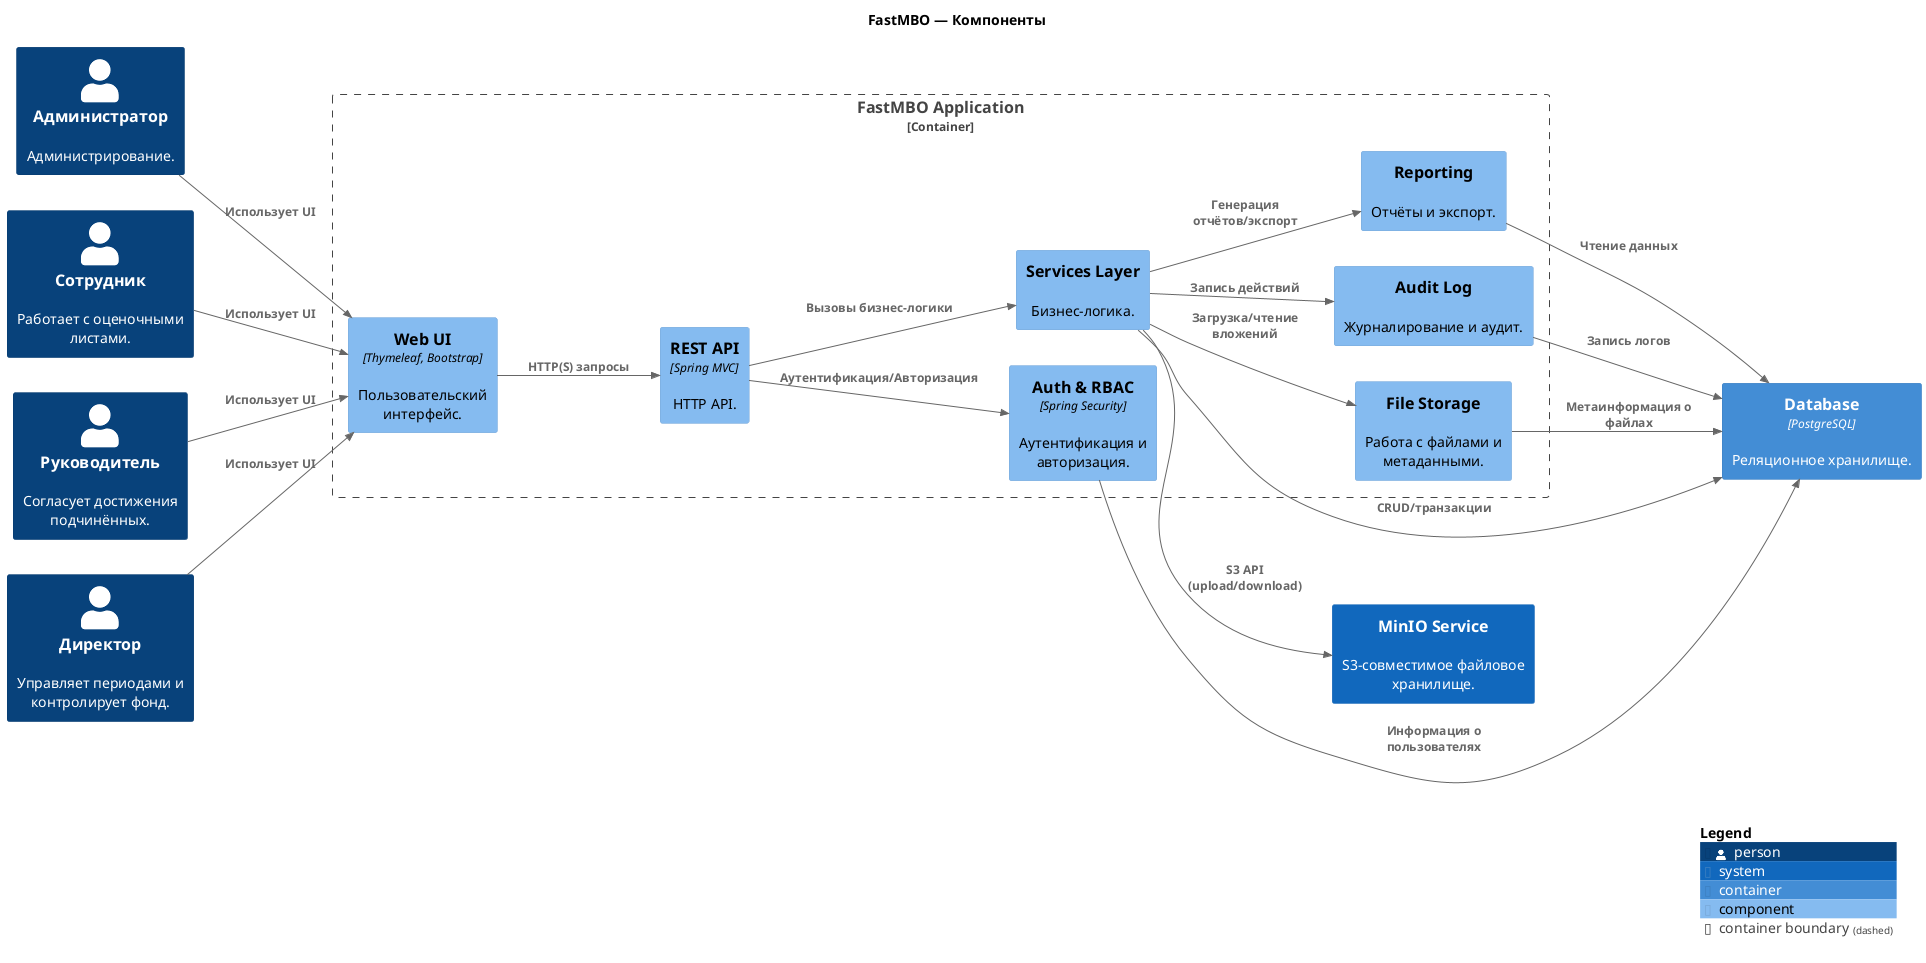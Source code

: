 @startuml
set separator none
title FastMBO — Компоненты

left to right direction

!include <C4/C4>
!include <C4/C4_Context>
!include <C4/C4_Container>
!include <C4/C4_Component>

Person(Администратор, "Администратор", $descr="Администрирование.", $tags="", $link="")
Person(Сотрудник, "Сотрудник", $descr="Работает с оценочными листами.", $tags="", $link="")
Person(Руководитель, "Руководитель", $descr="Согласует достижения подчинённых.", $tags="", $link="")
Person(Директор, "Директор", $descr="Управляет периодами и контролирует фонд.", $tags="", $link="")
Container(FastMBO.Database, "Database", $techn="PostgreSQL", $descr="Реляционное хранилище.", $tags="", $link="")
System(MinIOService, "MinIO Service", $descr="S3-совместимое файловое хранилище.", $tags="", $link="")

Container_Boundary("FastMBO.FastMBOApplication_boundary", "FastMBO Application", $tags="") {
  Component(FastMBO.FastMBOApplication.ServicesLayer, "Services Layer", $techn="", $descr="Бизнес-логика.", $tags="", $link="")
  Component(FastMBO.FastMBOApplication.Reporting, "Reporting", $techn="", $descr="Отчёты и экспорт.", $tags="", $link="")
  Component(FastMBO.FastMBOApplication.AuditLog, "Audit Log", $techn="", $descr="Журналирование и аудит.", $tags="", $link="")
  Component(FastMBO.FastMBOApplication.FileStorage, "File Storage", $techn="", $descr="Работа с файлами и метаданными.", $tags="", $link="")
  Component(FastMBO.FastMBOApplication.WebUI, "Web UI", $techn="Thymeleaf, Bootstrap", $descr="Пользовательский интерфейс.", $tags="", $link="")
  Component(FastMBO.FastMBOApplication.RESTAPI, "REST API", $techn="Spring MVC", $descr="HTTP API.", $tags="", $link="")
  Component(FastMBO.FastMBOApplication.AuthRBAC, "Auth & RBAC", $techn="Spring Security", $descr="Аутентификация и авторизация.", $tags="", $link="")
}

Rel(Администратор, FastMBO.FastMBOApplication.WebUI, "Использует UI", $techn="", $tags="", $link="")
Rel(Сотрудник, FastMBO.FastMBOApplication.WebUI, "Использует UI", $techn="", $tags="", $link="")
Rel(Руководитель, FastMBO.FastMBOApplication.WebUI, "Использует UI", $techn="", $tags="", $link="")
Rel(Директор, FastMBO.FastMBOApplication.WebUI, "Использует UI", $techn="", $tags="", $link="")
Rel(FastMBO.FastMBOApplication.WebUI, FastMBO.FastMBOApplication.RESTAPI, "HTTP(S) запросы", $techn="", $tags="", $link="")
Rel(FastMBO.FastMBOApplication.RESTAPI, FastMBO.FastMBOApplication.AuthRBAC, "Аутентификация/Авторизация", $techn="", $tags="", $link="")
Rel(FastMBO.FastMBOApplication.RESTAPI, FastMBO.FastMBOApplication.ServicesLayer, "Вызовы бизнес-логики", $techn="", $tags="", $link="")
Rel(FastMBO.FastMBOApplication.ServicesLayer, FastMBO.Database, "CRUD/транзакции", $techn="", $tags="", $link="")
Rel(FastMBO.FastMBOApplication.ServicesLayer, FastMBO.FastMBOApplication.AuditLog, "Запись действий", $techn="", $tags="", $link="")
Rel(FastMBO.FastMBOApplication.ServicesLayer, FastMBO.FastMBOApplication.FileStorage, "Загрузка/чтение вложений", $techn="", $tags="", $link="")
Rel(FastMBO.FastMBOApplication.ServicesLayer, FastMBO.FastMBOApplication.Reporting, "Генерация отчётов/экспорт", $techn="", $tags="", $link="")
Rel(FastMBO.FastMBOApplication.Reporting, FastMBO.Database, "Чтение данных", $techn="", $tags="", $link="")
Rel(FastMBO.FastMBOApplication.AuditLog, FastMBO.Database, "Запись логов", $techn="", $tags="", $link="")
Rel(FastMBO.FastMBOApplication.FileStorage, FastMBO.Database, "Метаинформация о файлах", $techn="", $tags="", $link="")
Rel(FastMBO.FastMBOApplication.AuthRBAC, FastMBO.Database, "Информация о пользователях", $techn="", $tags="", $link="")
Rel(FastMBO.FastMBOApplication.ServicesLayer, MinIOService, "S3 API (upload/download)", $techn="", $tags="", $link="")

SHOW_LEGEND(true)
@enduml